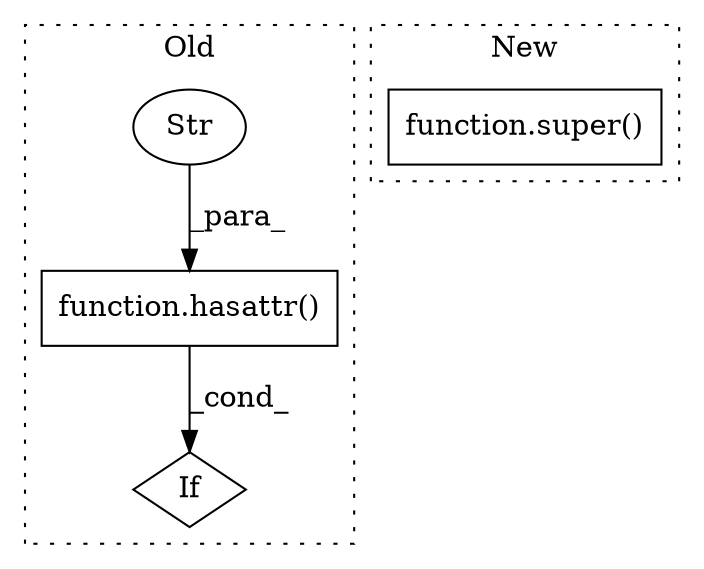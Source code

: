 digraph G {
subgraph cluster0 {
1 [label="function.hasattr()" a="75" s="27862,27901" l="8,1" shape="box"];
3 [label="Str" a="66" s="27882" l="19" shape="ellipse"];
4 [label="If" a="96" s="27859" l="3" shape="diamond"];
label = "Old";
style="dotted";
}
subgraph cluster1 {
2 [label="function.super()" a="75" s="22954" l="7" shape="box"];
label = "New";
style="dotted";
}
1 -> 4 [label="_cond_"];
3 -> 1 [label="_para_"];
}